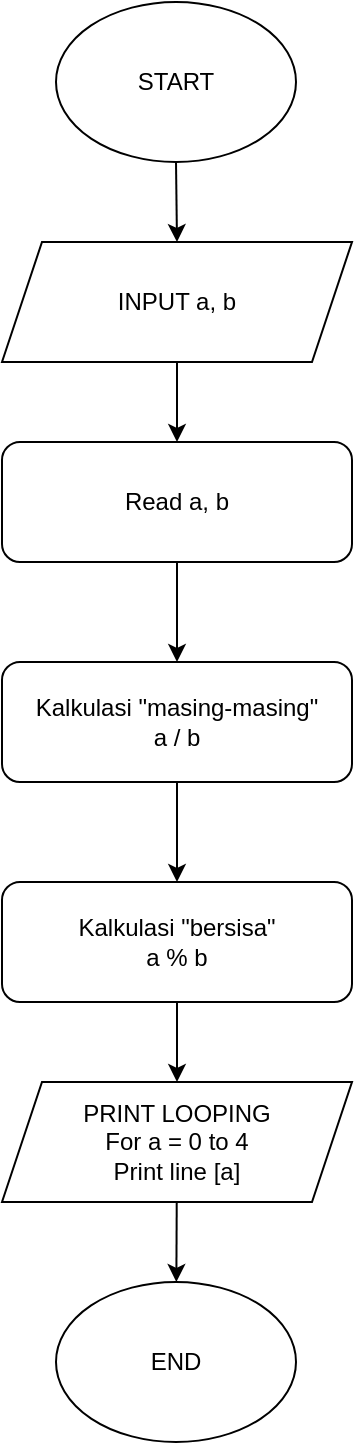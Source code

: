<mxfile version="21.7.5" type="device">
  <diagram id="AxDjYkhR9DglB62pDZE8" name="Page-1">
    <mxGraphModel dx="281" dy="1727" grid="1" gridSize="10" guides="1" tooltips="1" connect="1" arrows="1" fold="1" page="1" pageScale="1" pageWidth="850" pageHeight="1100" math="0" shadow="0">
      <root>
        <mxCell id="0" />
        <mxCell id="1" parent="0" />
        <mxCell id="sZx4sZHFijIDFqTBi8BH-1" value="START" style="ellipse;whiteSpace=wrap;html=1;" parent="1" vertex="1">
          <mxGeometry x="365" y="-960" width="120" height="80" as="geometry" />
        </mxCell>
        <mxCell id="sZx4sZHFijIDFqTBi8BH-2" value="INPUT a, b" style="shape=parallelogram;perimeter=parallelogramPerimeter;whiteSpace=wrap;html=1;fixedSize=1;" parent="1" vertex="1">
          <mxGeometry x="338" y="-840" width="175" height="60" as="geometry" />
        </mxCell>
        <mxCell id="sZx4sZHFijIDFqTBi8BH-3" value="END" style="ellipse;whiteSpace=wrap;html=1;" parent="1" vertex="1">
          <mxGeometry x="365" y="-320" width="120" height="80" as="geometry" />
        </mxCell>
        <mxCell id="sZx4sZHFijIDFqTBi8BH-4" value="" style="endArrow=classic;html=1;rounded=0;" parent="1" source="6N6JbH6lbsIY325ItZFe-3" target="sZx4sZHFijIDFqTBi8BH-3" edge="1">
          <mxGeometry width="50" height="50" relative="1" as="geometry">
            <mxPoint x="790.5" y="-410" as="sourcePoint" />
            <mxPoint x="825" y="-330" as="targetPoint" />
          </mxGeometry>
        </mxCell>
        <mxCell id="sZx4sZHFijIDFqTBi8BH-5" value="" style="endArrow=classic;html=1;rounded=0;exitX=0.5;exitY=1;exitDx=0;exitDy=0;entryX=0.5;entryY=0;entryDx=0;entryDy=0;" parent="1" source="sZx4sZHFijIDFqTBi8BH-1" target="sZx4sZHFijIDFqTBi8BH-2" edge="1">
          <mxGeometry width="50" height="50" relative="1" as="geometry">
            <mxPoint x="410" y="-650" as="sourcePoint" />
            <mxPoint x="460" y="-700" as="targetPoint" />
          </mxGeometry>
        </mxCell>
        <mxCell id="6N6JbH6lbsIY325ItZFe-2" value="Read a, b" style="rounded=1;whiteSpace=wrap;html=1;" parent="1" vertex="1">
          <mxGeometry x="338" y="-740" width="175" height="60" as="geometry" />
        </mxCell>
        <mxCell id="6N6JbH6lbsIY325ItZFe-3" value="PRINT LOOPING&lt;br&gt;For a = 0 to 4&lt;br&gt;Print line [a]" style="shape=parallelogram;perimeter=parallelogramPerimeter;whiteSpace=wrap;html=1;fixedSize=1;" parent="1" vertex="1">
          <mxGeometry x="338" y="-420" width="175" height="60" as="geometry" />
        </mxCell>
        <mxCell id="6N6JbH6lbsIY325ItZFe-4" value="" style="endArrow=classic;html=1;rounded=0;exitX=0.5;exitY=1;exitDx=0;exitDy=0;entryX=0.5;entryY=0;entryDx=0;entryDy=0;" parent="1" target="6N6JbH6lbsIY325ItZFe-3" edge="1">
          <mxGeometry width="50" height="50" relative="1" as="geometry">
            <mxPoint x="425.5" y="-460" as="sourcePoint" />
            <mxPoint x="620" y="-470" as="targetPoint" />
          </mxGeometry>
        </mxCell>
        <mxCell id="6N6JbH6lbsIY325ItZFe-5" value="" style="endArrow=classic;html=1;rounded=0;exitX=0.5;exitY=1;exitDx=0;exitDy=0;entryX=0.5;entryY=0;entryDx=0;entryDy=0;" parent="1" source="sZx4sZHFijIDFqTBi8BH-2" target="6N6JbH6lbsIY325ItZFe-2" edge="1">
          <mxGeometry width="50" height="50" relative="1" as="geometry">
            <mxPoint x="570" y="-640" as="sourcePoint" />
            <mxPoint x="620" y="-690" as="targetPoint" />
          </mxGeometry>
        </mxCell>
        <mxCell id="863O3VM8st2PmfRjb71B-1" value="Kalkulasi &quot;masing-masing&quot;&lt;br&gt;a / b" style="rounded=1;whiteSpace=wrap;html=1;" vertex="1" parent="1">
          <mxGeometry x="338" y="-630" width="175" height="60" as="geometry" />
        </mxCell>
        <mxCell id="863O3VM8st2PmfRjb71B-2" value="Kalkulasi &quot;bersisa&quot;&lt;br&gt;a % b" style="rounded=1;whiteSpace=wrap;html=1;" vertex="1" parent="1">
          <mxGeometry x="338" y="-520" width="175" height="60" as="geometry" />
        </mxCell>
        <mxCell id="863O3VM8st2PmfRjb71B-3" value="" style="endArrow=classic;html=1;rounded=0;exitX=0.5;exitY=1;exitDx=0;exitDy=0;entryX=0.5;entryY=0;entryDx=0;entryDy=0;" edge="1" parent="1" source="6N6JbH6lbsIY325ItZFe-2" target="863O3VM8st2PmfRjb71B-1">
          <mxGeometry width="50" height="50" relative="1" as="geometry">
            <mxPoint x="420" y="-650" as="sourcePoint" />
            <mxPoint x="470" y="-700" as="targetPoint" />
          </mxGeometry>
        </mxCell>
        <mxCell id="863O3VM8st2PmfRjb71B-4" value="" style="endArrow=classic;html=1;rounded=0;exitX=0.5;exitY=1;exitDx=0;exitDy=0;entryX=0.5;entryY=0;entryDx=0;entryDy=0;" edge="1" parent="1" source="863O3VM8st2PmfRjb71B-1" target="863O3VM8st2PmfRjb71B-2">
          <mxGeometry width="50" height="50" relative="1" as="geometry">
            <mxPoint x="420" y="-650" as="sourcePoint" />
            <mxPoint x="470" y="-700" as="targetPoint" />
          </mxGeometry>
        </mxCell>
      </root>
    </mxGraphModel>
  </diagram>
</mxfile>
